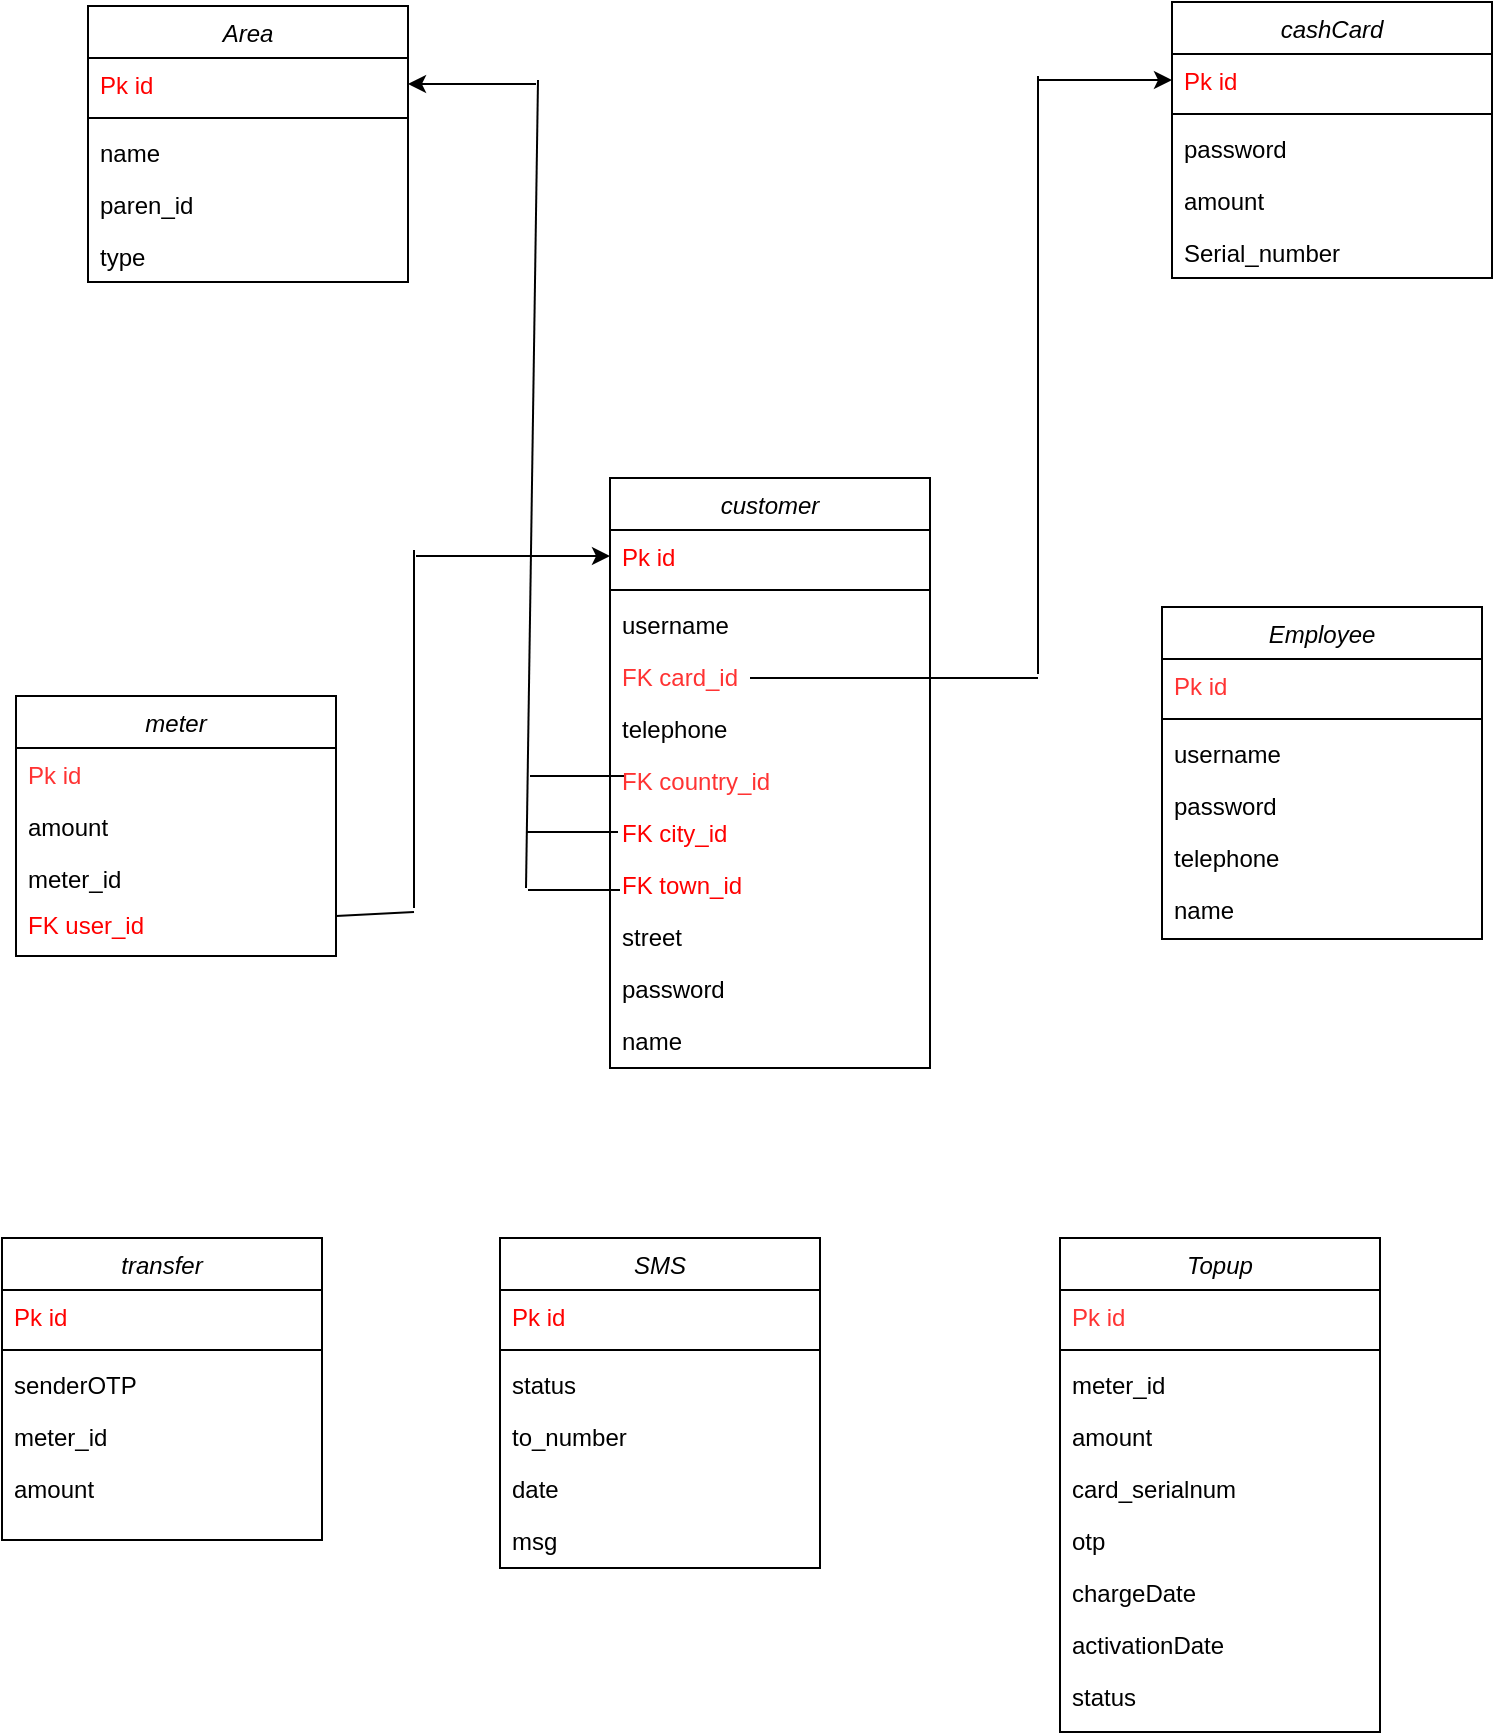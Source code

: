 <mxfile version="14.2.9" type="github">
  <diagram id="C5RBs43oDa-KdzZeNtuy" name="Page-1">
    <mxGraphModel dx="868" dy="393" grid="0" gridSize="10" guides="1" tooltips="1" connect="1" arrows="1" fold="1" page="1" pageScale="1" pageWidth="827" pageHeight="1169" math="0" shadow="0">
      <root>
        <mxCell id="WIyWlLk6GJQsqaUBKTNV-0" />
        <mxCell id="WIyWlLk6GJQsqaUBKTNV-1" parent="WIyWlLk6GJQsqaUBKTNV-0" />
        <mxCell id="7nV4E8yaG522N6IfIAVM-57" value="transfer" style="swimlane;fontStyle=2;align=center;verticalAlign=top;childLayout=stackLayout;horizontal=1;startSize=26;horizontalStack=0;resizeParent=1;resizeLast=0;collapsible=1;marginBottom=0;rounded=0;shadow=0;strokeWidth=1;" parent="WIyWlLk6GJQsqaUBKTNV-1" vertex="1">
          <mxGeometry x="36" y="666" width="160" height="151" as="geometry">
            <mxRectangle x="230" y="140" width="160" height="26" as="alternateBounds" />
          </mxGeometry>
        </mxCell>
        <mxCell id="7nV4E8yaG522N6IfIAVM-58" value="Pk id" style="text;align=left;verticalAlign=top;spacingLeft=4;spacingRight=4;overflow=hidden;rotatable=0;points=[[0,0.5],[1,0.5]];portConstraint=eastwest;fontColor=#FF0000;" parent="7nV4E8yaG522N6IfIAVM-57" vertex="1">
          <mxGeometry y="26" width="160" height="26" as="geometry" />
        </mxCell>
        <mxCell id="7nV4E8yaG522N6IfIAVM-59" value="" style="line;html=1;strokeWidth=1;align=left;verticalAlign=middle;spacingTop=-1;spacingLeft=3;spacingRight=3;rotatable=0;labelPosition=right;points=[];portConstraint=eastwest;" parent="7nV4E8yaG522N6IfIAVM-57" vertex="1">
          <mxGeometry y="52" width="160" height="8" as="geometry" />
        </mxCell>
        <mxCell id="7nV4E8yaG522N6IfIAVM-60" value="senderOTP" style="text;align=left;verticalAlign=top;spacingLeft=4;spacingRight=4;overflow=hidden;rotatable=0;points=[[0,0.5],[1,0.5]];portConstraint=eastwest;rounded=0;shadow=0;html=0;" parent="7nV4E8yaG522N6IfIAVM-57" vertex="1">
          <mxGeometry y="60" width="160" height="26" as="geometry" />
        </mxCell>
        <mxCell id="7nV4E8yaG522N6IfIAVM-61" value="meter_id" style="text;align=left;verticalAlign=top;spacingLeft=4;spacingRight=4;overflow=hidden;rotatable=0;points=[[0,0.5],[1,0.5]];portConstraint=eastwest;rounded=0;shadow=0;html=0;" parent="7nV4E8yaG522N6IfIAVM-57" vertex="1">
          <mxGeometry y="86" width="160" height="26" as="geometry" />
        </mxCell>
        <mxCell id="7nV4E8yaG522N6IfIAVM-62" value="amount" style="text;align=left;verticalAlign=top;spacingLeft=4;spacingRight=4;overflow=hidden;rotatable=0;points=[[0,0.5],[1,0.5]];portConstraint=eastwest;" parent="7nV4E8yaG522N6IfIAVM-57" vertex="1">
          <mxGeometry y="112" width="160" height="26" as="geometry" />
        </mxCell>
        <mxCell id="7nV4E8yaG522N6IfIAVM-40" value="SMS" style="swimlane;fontStyle=2;align=center;verticalAlign=top;childLayout=stackLayout;horizontal=1;startSize=26;horizontalStack=0;resizeParent=1;resizeLast=0;collapsible=1;marginBottom=0;rounded=0;shadow=0;strokeWidth=1;" parent="WIyWlLk6GJQsqaUBKTNV-1" vertex="1">
          <mxGeometry x="285" y="666" width="160" height="165" as="geometry">
            <mxRectangle x="230" y="140" width="160" height="26" as="alternateBounds" />
          </mxGeometry>
        </mxCell>
        <mxCell id="7nV4E8yaG522N6IfIAVM-41" value="Pk id" style="text;align=left;verticalAlign=top;spacingLeft=4;spacingRight=4;overflow=hidden;rotatable=0;points=[[0,0.5],[1,0.5]];portConstraint=eastwest;fontColor=#FF0000;" parent="7nV4E8yaG522N6IfIAVM-40" vertex="1">
          <mxGeometry y="26" width="160" height="26" as="geometry" />
        </mxCell>
        <mxCell id="7nV4E8yaG522N6IfIAVM-42" value="" style="line;html=1;strokeWidth=1;align=left;verticalAlign=middle;spacingTop=-1;spacingLeft=3;spacingRight=3;rotatable=0;labelPosition=right;points=[];portConstraint=eastwest;" parent="7nV4E8yaG522N6IfIAVM-40" vertex="1">
          <mxGeometry y="52" width="160" height="8" as="geometry" />
        </mxCell>
        <mxCell id="7nV4E8yaG522N6IfIAVM-43" value="status" style="text;align=left;verticalAlign=top;spacingLeft=4;spacingRight=4;overflow=hidden;rotatable=0;points=[[0,0.5],[1,0.5]];portConstraint=eastwest;rounded=0;shadow=0;html=0;" parent="7nV4E8yaG522N6IfIAVM-40" vertex="1">
          <mxGeometry y="60" width="160" height="26" as="geometry" />
        </mxCell>
        <mxCell id="7nV4E8yaG522N6IfIAVM-44" value="to_number" style="text;align=left;verticalAlign=top;spacingLeft=4;spacingRight=4;overflow=hidden;rotatable=0;points=[[0,0.5],[1,0.5]];portConstraint=eastwest;rounded=0;shadow=0;html=0;" parent="7nV4E8yaG522N6IfIAVM-40" vertex="1">
          <mxGeometry y="86" width="160" height="26" as="geometry" />
        </mxCell>
        <mxCell id="7nV4E8yaG522N6IfIAVM-45" value="date" style="text;align=left;verticalAlign=top;spacingLeft=4;spacingRight=4;overflow=hidden;rotatable=0;points=[[0,0.5],[1,0.5]];portConstraint=eastwest;" parent="7nV4E8yaG522N6IfIAVM-40" vertex="1">
          <mxGeometry y="112" width="160" height="26" as="geometry" />
        </mxCell>
        <mxCell id="7nV4E8yaG522N6IfIAVM-46" value="msg" style="text;align=left;verticalAlign=top;spacingLeft=4;spacingRight=4;overflow=hidden;rotatable=0;points=[[0,0.5],[1,0.5]];portConstraint=eastwest;" parent="7nV4E8yaG522N6IfIAVM-40" vertex="1">
          <mxGeometry y="138" width="160" height="26" as="geometry" />
        </mxCell>
        <mxCell id="7nV4E8yaG522N6IfIAVM-47" value="Topup" style="swimlane;fontStyle=2;align=center;verticalAlign=top;childLayout=stackLayout;horizontal=1;startSize=26;horizontalStack=0;resizeParent=1;resizeLast=0;collapsible=1;marginBottom=0;rounded=0;shadow=0;strokeWidth=1;" parent="WIyWlLk6GJQsqaUBKTNV-1" vertex="1">
          <mxGeometry x="565" y="666" width="160" height="247" as="geometry">
            <mxRectangle x="230" y="140" width="160" height="26" as="alternateBounds" />
          </mxGeometry>
        </mxCell>
        <mxCell id="7nV4E8yaG522N6IfIAVM-48" value="Pk id" style="text;align=left;verticalAlign=top;spacingLeft=4;spacingRight=4;overflow=hidden;rotatable=0;points=[[0,0.5],[1,0.5]];portConstraint=eastwest;fontColor=#FF3333;" parent="7nV4E8yaG522N6IfIAVM-47" vertex="1">
          <mxGeometry y="26" width="160" height="26" as="geometry" />
        </mxCell>
        <mxCell id="7nV4E8yaG522N6IfIAVM-49" value="" style="line;html=1;strokeWidth=1;align=left;verticalAlign=middle;spacingTop=-1;spacingLeft=3;spacingRight=3;rotatable=0;labelPosition=right;points=[];portConstraint=eastwest;" parent="7nV4E8yaG522N6IfIAVM-47" vertex="1">
          <mxGeometry y="52" width="160" height="8" as="geometry" />
        </mxCell>
        <mxCell id="7nV4E8yaG522N6IfIAVM-50" value="meter_id" style="text;align=left;verticalAlign=top;spacingLeft=4;spacingRight=4;overflow=hidden;rotatable=0;points=[[0,0.5],[1,0.5]];portConstraint=eastwest;rounded=0;shadow=0;html=0;" parent="7nV4E8yaG522N6IfIAVM-47" vertex="1">
          <mxGeometry y="60" width="160" height="26" as="geometry" />
        </mxCell>
        <mxCell id="7nV4E8yaG522N6IfIAVM-51" value="amount" style="text;align=left;verticalAlign=top;spacingLeft=4;spacingRight=4;overflow=hidden;rotatable=0;points=[[0,0.5],[1,0.5]];portConstraint=eastwest;rounded=0;shadow=0;html=0;" parent="7nV4E8yaG522N6IfIAVM-47" vertex="1">
          <mxGeometry y="86" width="160" height="26" as="geometry" />
        </mxCell>
        <mxCell id="7nV4E8yaG522N6IfIAVM-52" value="card_serialnum" style="text;align=left;verticalAlign=top;spacingLeft=4;spacingRight=4;overflow=hidden;rotatable=0;points=[[0,0.5],[1,0.5]];portConstraint=eastwest;" parent="7nV4E8yaG522N6IfIAVM-47" vertex="1">
          <mxGeometry y="112" width="160" height="26" as="geometry" />
        </mxCell>
        <mxCell id="7nV4E8yaG522N6IfIAVM-53" value="otp" style="text;align=left;verticalAlign=top;spacingLeft=4;spacingRight=4;overflow=hidden;rotatable=0;points=[[0,0.5],[1,0.5]];portConstraint=eastwest;" parent="7nV4E8yaG522N6IfIAVM-47" vertex="1">
          <mxGeometry y="138" width="160" height="26" as="geometry" />
        </mxCell>
        <mxCell id="7nV4E8yaG522N6IfIAVM-54" value="chargeDate" style="text;align=left;verticalAlign=top;spacingLeft=4;spacingRight=4;overflow=hidden;rotatable=0;points=[[0,0.5],[1,0.5]];portConstraint=eastwest;" parent="7nV4E8yaG522N6IfIAVM-47" vertex="1">
          <mxGeometry y="164" width="160" height="26" as="geometry" />
        </mxCell>
        <mxCell id="7nV4E8yaG522N6IfIAVM-67" value="activationDate" style="text;align=left;verticalAlign=top;spacingLeft=4;spacingRight=4;overflow=hidden;rotatable=0;points=[[0,0.5],[1,0.5]];portConstraint=eastwest;" parent="7nV4E8yaG522N6IfIAVM-47" vertex="1">
          <mxGeometry y="190" width="160" height="26" as="geometry" />
        </mxCell>
        <mxCell id="7nV4E8yaG522N6IfIAVM-68" value="status" style="text;align=left;verticalAlign=top;spacingLeft=4;spacingRight=4;overflow=hidden;rotatable=0;points=[[0,0.5],[1,0.5]];portConstraint=eastwest;" parent="7nV4E8yaG522N6IfIAVM-47" vertex="1">
          <mxGeometry y="216" width="160" height="26" as="geometry" />
        </mxCell>
        <mxCell id="7nV4E8yaG522N6IfIAVM-28" value="meter" style="swimlane;fontStyle=2;align=center;verticalAlign=top;childLayout=stackLayout;horizontal=1;startSize=26;horizontalStack=0;resizeParent=1;resizeLast=0;collapsible=1;marginBottom=0;rounded=0;shadow=0;strokeWidth=1;" parent="WIyWlLk6GJQsqaUBKTNV-1" vertex="1">
          <mxGeometry x="43" y="395" width="160" height="130" as="geometry">
            <mxRectangle x="230" y="140" width="160" height="26" as="alternateBounds" />
          </mxGeometry>
        </mxCell>
        <mxCell id="7nV4E8yaG522N6IfIAVM-29" value="Pk id" style="text;align=left;verticalAlign=top;spacingLeft=4;spacingRight=4;overflow=hidden;rotatable=0;points=[[0,0.5],[1,0.5]];portConstraint=eastwest;fontColor=#FF3333;" parent="7nV4E8yaG522N6IfIAVM-28" vertex="1">
          <mxGeometry y="26" width="160" height="26" as="geometry" />
        </mxCell>
        <mxCell id="oHxnqU8lxe4c-BCrIvXj-5" value="" style="endArrow=none;html=1;rounded=0;fontColor=#FF3333;" edge="1" parent="7nV4E8yaG522N6IfIAVM-28">
          <mxGeometry relative="1" as="geometry">
            <mxPoint x="257" y="40" as="sourcePoint" />
            <mxPoint x="304" y="40" as="targetPoint" />
          </mxGeometry>
        </mxCell>
        <mxCell id="7nV4E8yaG522N6IfIAVM-31" value="amount" style="text;align=left;verticalAlign=top;spacingLeft=4;spacingRight=4;overflow=hidden;rotatable=0;points=[[0,0.5],[1,0.5]];portConstraint=eastwest;rounded=0;shadow=0;html=0;" parent="7nV4E8yaG522N6IfIAVM-28" vertex="1">
          <mxGeometry y="52" width="160" height="26" as="geometry" />
        </mxCell>
        <mxCell id="7nV4E8yaG522N6IfIAVM-32" value="meter_id" style="text;align=left;verticalAlign=top;spacingLeft=4;spacingRight=4;overflow=hidden;rotatable=0;points=[[0,0.5],[1,0.5]];portConstraint=eastwest;rounded=0;shadow=0;html=0;" parent="7nV4E8yaG522N6IfIAVM-28" vertex="1">
          <mxGeometry y="78" width="160" height="26" as="geometry" />
        </mxCell>
        <mxCell id="7nV4E8yaG522N6IfIAVM-7" value="customer" style="swimlane;fontStyle=2;align=center;verticalAlign=top;childLayout=stackLayout;horizontal=1;startSize=26;horizontalStack=0;resizeParent=1;resizeLast=0;collapsible=1;marginBottom=0;rounded=0;shadow=0;strokeWidth=1;" parent="WIyWlLk6GJQsqaUBKTNV-1" vertex="1">
          <mxGeometry x="340" y="286" width="160" height="295" as="geometry">
            <mxRectangle x="230" y="140" width="160" height="26" as="alternateBounds" />
          </mxGeometry>
        </mxCell>
        <mxCell id="7nV4E8yaG522N6IfIAVM-8" value="Pk id" style="text;align=left;verticalAlign=top;spacingLeft=4;spacingRight=4;overflow=hidden;rotatable=0;points=[[0,0.5],[1,0.5]];portConstraint=eastwest;fontColor=#FF0000;" parent="7nV4E8yaG522N6IfIAVM-7" vertex="1">
          <mxGeometry y="26" width="160" height="26" as="geometry" />
        </mxCell>
        <mxCell id="7nV4E8yaG522N6IfIAVM-9" value="" style="line;html=1;strokeWidth=1;align=left;verticalAlign=middle;spacingTop=-1;spacingLeft=3;spacingRight=3;rotatable=0;labelPosition=right;points=[];portConstraint=eastwest;" parent="7nV4E8yaG522N6IfIAVM-7" vertex="1">
          <mxGeometry y="52" width="160" height="8" as="geometry" />
        </mxCell>
        <mxCell id="7nV4E8yaG522N6IfIAVM-10" value="username" style="text;align=left;verticalAlign=top;spacingLeft=4;spacingRight=4;overflow=hidden;rotatable=0;points=[[0,0.5],[1,0.5]];portConstraint=eastwest;rounded=0;shadow=0;html=0;" parent="7nV4E8yaG522N6IfIAVM-7" vertex="1">
          <mxGeometry y="60" width="160" height="26" as="geometry" />
        </mxCell>
        <mxCell id="7nV4E8yaG522N6IfIAVM-11" value="FK card_id" style="text;align=left;verticalAlign=top;spacingLeft=4;spacingRight=4;overflow=hidden;rotatable=0;points=[[0,0.5],[1,0.5]];portConstraint=eastwest;rounded=0;shadow=0;html=0;fontColor=#FF3333;" parent="7nV4E8yaG522N6IfIAVM-7" vertex="1">
          <mxGeometry y="86" width="160" height="26" as="geometry" />
        </mxCell>
        <mxCell id="oHxnqU8lxe4c-BCrIvXj-2" value="" style="endArrow=none;html=1;rounded=0;fontColor=#FF3333;" edge="1" parent="7nV4E8yaG522N6IfIAVM-7">
          <mxGeometry relative="1" as="geometry">
            <mxPoint x="70" y="100" as="sourcePoint" />
            <mxPoint x="214" y="100" as="targetPoint" />
          </mxGeometry>
        </mxCell>
        <mxCell id="7nV4E8yaG522N6IfIAVM-12" value="telephone" style="text;align=left;verticalAlign=top;spacingLeft=4;spacingRight=4;overflow=hidden;rotatable=0;points=[[0,0.5],[1,0.5]];portConstraint=eastwest;" parent="7nV4E8yaG522N6IfIAVM-7" vertex="1">
          <mxGeometry y="112" width="160" height="26" as="geometry" />
        </mxCell>
        <mxCell id="7nV4E8yaG522N6IfIAVM-14" value="FK country_id" style="text;align=left;verticalAlign=top;spacingLeft=4;spacingRight=4;overflow=hidden;rotatable=0;points=[[0,0.5],[1,0.5]];portConstraint=eastwest;fontColor=#FF3333;" parent="7nV4E8yaG522N6IfIAVM-7" vertex="1">
          <mxGeometry y="138" width="160" height="26" as="geometry" />
        </mxCell>
        <mxCell id="7nV4E8yaG522N6IfIAVM-15" value="FK city_id" style="text;align=left;verticalAlign=top;spacingLeft=4;spacingRight=4;overflow=hidden;rotatable=0;points=[[0,0.5],[1,0.5]];portConstraint=eastwest;fontColor=#FF0000;" parent="7nV4E8yaG522N6IfIAVM-7" vertex="1">
          <mxGeometry y="164" width="160" height="26" as="geometry" />
        </mxCell>
        <mxCell id="7nV4E8yaG522N6IfIAVM-17" value="FK town_id" style="text;align=left;verticalAlign=top;spacingLeft=4;spacingRight=4;overflow=hidden;rotatable=0;points=[[0,0.5],[1,0.5]];portConstraint=eastwest;fontColor=#FF0000;" parent="7nV4E8yaG522N6IfIAVM-7" vertex="1">
          <mxGeometry y="190" width="160" height="26" as="geometry" />
        </mxCell>
        <mxCell id="7nV4E8yaG522N6IfIAVM-18" value="street" style="text;align=left;verticalAlign=top;spacingLeft=4;spacingRight=4;overflow=hidden;rotatable=0;points=[[0,0.5],[1,0.5]];portConstraint=eastwest;" parent="7nV4E8yaG522N6IfIAVM-7" vertex="1">
          <mxGeometry y="216" width="160" height="26" as="geometry" />
        </mxCell>
        <mxCell id="7nV4E8yaG522N6IfIAVM-19" value="password" style="text;align=left;verticalAlign=top;spacingLeft=4;spacingRight=4;overflow=hidden;rotatable=0;points=[[0,0.5],[1,0.5]];portConstraint=eastwest;" parent="7nV4E8yaG522N6IfIAVM-7" vertex="1">
          <mxGeometry y="242" width="160" height="26" as="geometry" />
        </mxCell>
        <mxCell id="7nV4E8yaG522N6IfIAVM-20" value="name" style="text;align=left;verticalAlign=top;spacingLeft=4;spacingRight=4;overflow=hidden;rotatable=0;points=[[0,0.5],[1,0.5]];portConstraint=eastwest;" parent="7nV4E8yaG522N6IfIAVM-7" vertex="1">
          <mxGeometry y="268" width="160" height="26" as="geometry" />
        </mxCell>
        <mxCell id="7nV4E8yaG522N6IfIAVM-21" value="Employee" style="swimlane;fontStyle=2;align=center;verticalAlign=top;childLayout=stackLayout;horizontal=1;startSize=26;horizontalStack=0;resizeParent=1;resizeLast=0;collapsible=1;marginBottom=0;rounded=0;shadow=0;strokeWidth=1;" parent="WIyWlLk6GJQsqaUBKTNV-1" vertex="1">
          <mxGeometry x="616" y="350.5" width="160" height="166" as="geometry">
            <mxRectangle x="230" y="140" width="160" height="26" as="alternateBounds" />
          </mxGeometry>
        </mxCell>
        <mxCell id="7nV4E8yaG522N6IfIAVM-22" value="Pk id" style="text;align=left;verticalAlign=top;spacingLeft=4;spacingRight=4;overflow=hidden;rotatable=0;points=[[0,0.5],[1,0.5]];portConstraint=eastwest;fontColor=#FF3333;" parent="7nV4E8yaG522N6IfIAVM-21" vertex="1">
          <mxGeometry y="26" width="160" height="26" as="geometry" />
        </mxCell>
        <mxCell id="7nV4E8yaG522N6IfIAVM-23" value="" style="line;html=1;strokeWidth=1;align=left;verticalAlign=middle;spacingTop=-1;spacingLeft=3;spacingRight=3;rotatable=0;labelPosition=right;points=[];portConstraint=eastwest;" parent="7nV4E8yaG522N6IfIAVM-21" vertex="1">
          <mxGeometry y="52" width="160" height="8" as="geometry" />
        </mxCell>
        <mxCell id="7nV4E8yaG522N6IfIAVM-24" value="username" style="text;align=left;verticalAlign=top;spacingLeft=4;spacingRight=4;overflow=hidden;rotatable=0;points=[[0,0.5],[1,0.5]];portConstraint=eastwest;rounded=0;shadow=0;html=0;" parent="7nV4E8yaG522N6IfIAVM-21" vertex="1">
          <mxGeometry y="60" width="160" height="26" as="geometry" />
        </mxCell>
        <mxCell id="7nV4E8yaG522N6IfIAVM-25" value="password" style="text;align=left;verticalAlign=top;spacingLeft=4;spacingRight=4;overflow=hidden;rotatable=0;points=[[0,0.5],[1,0.5]];portConstraint=eastwest;rounded=0;shadow=0;html=0;" parent="7nV4E8yaG522N6IfIAVM-21" vertex="1">
          <mxGeometry y="86" width="160" height="26" as="geometry" />
        </mxCell>
        <mxCell id="7nV4E8yaG522N6IfIAVM-26" value="telephone" style="text;align=left;verticalAlign=top;spacingLeft=4;spacingRight=4;overflow=hidden;rotatable=0;points=[[0,0.5],[1,0.5]];portConstraint=eastwest;" parent="7nV4E8yaG522N6IfIAVM-21" vertex="1">
          <mxGeometry y="112" width="160" height="26" as="geometry" />
        </mxCell>
        <mxCell id="7nV4E8yaG522N6IfIAVM-27" value="name" style="text;align=left;verticalAlign=top;spacingLeft=4;spacingRight=4;overflow=hidden;rotatable=0;points=[[0,0.5],[1,0.5]];portConstraint=eastwest;" parent="7nV4E8yaG522N6IfIAVM-21" vertex="1">
          <mxGeometry y="138" width="160" height="26" as="geometry" />
        </mxCell>
        <mxCell id="7nV4E8yaG522N6IfIAVM-1" value="cashCard" style="swimlane;fontStyle=2;align=center;verticalAlign=top;childLayout=stackLayout;horizontal=1;startSize=26;horizontalStack=0;resizeParent=1;resizeLast=0;collapsible=1;marginBottom=0;rounded=0;shadow=0;strokeWidth=1;" parent="WIyWlLk6GJQsqaUBKTNV-1" vertex="1">
          <mxGeometry x="621" y="48" width="160" height="138" as="geometry">
            <mxRectangle x="230" y="140" width="160" height="26" as="alternateBounds" />
          </mxGeometry>
        </mxCell>
        <mxCell id="7nV4E8yaG522N6IfIAVM-2" value="Pk id" style="text;align=left;verticalAlign=top;spacingLeft=4;spacingRight=4;overflow=hidden;rotatable=0;points=[[0,0.5],[1,0.5]];portConstraint=eastwest;shadow=1;fontColor=#FF0000;" parent="7nV4E8yaG522N6IfIAVM-1" vertex="1">
          <mxGeometry y="26" width="160" height="26" as="geometry" />
        </mxCell>
        <mxCell id="7nV4E8yaG522N6IfIAVM-3" value="" style="line;html=1;strokeWidth=1;align=left;verticalAlign=middle;spacingTop=-1;spacingLeft=3;spacingRight=3;rotatable=0;labelPosition=right;points=[];portConstraint=eastwest;" parent="7nV4E8yaG522N6IfIAVM-1" vertex="1">
          <mxGeometry y="52" width="160" height="8" as="geometry" />
        </mxCell>
        <mxCell id="7nV4E8yaG522N6IfIAVM-4" value="password" style="text;align=left;verticalAlign=top;spacingLeft=4;spacingRight=4;overflow=hidden;rotatable=0;points=[[0,0.5],[1,0.5]];portConstraint=eastwest;rounded=0;shadow=1;html=0;" parent="7nV4E8yaG522N6IfIAVM-1" vertex="1">
          <mxGeometry y="60" width="160" height="26" as="geometry" />
        </mxCell>
        <mxCell id="7nV4E8yaG522N6IfIAVM-5" value="amount" style="text;align=left;verticalAlign=top;spacingLeft=4;spacingRight=4;overflow=hidden;rotatable=0;points=[[0,0.5],[1,0.5]];portConstraint=eastwest;rounded=0;shadow=0;html=0;" parent="7nV4E8yaG522N6IfIAVM-1" vertex="1">
          <mxGeometry y="86" width="160" height="26" as="geometry" />
        </mxCell>
        <mxCell id="7nV4E8yaG522N6IfIAVM-6" value="Serial_number" style="text;align=left;verticalAlign=top;spacingLeft=4;spacingRight=4;overflow=hidden;rotatable=0;points=[[0,0.5],[1,0.5]];portConstraint=eastwest;" parent="7nV4E8yaG522N6IfIAVM-1" vertex="1">
          <mxGeometry y="112" width="160" height="26" as="geometry" />
        </mxCell>
        <mxCell id="zkfFHV4jXpPFQw0GAbJ--0" value="Area" style="swimlane;fontStyle=2;align=center;verticalAlign=top;childLayout=stackLayout;horizontal=1;startSize=26;horizontalStack=0;resizeParent=1;resizeLast=0;collapsible=1;marginBottom=0;rounded=0;shadow=0;strokeWidth=1;" parent="WIyWlLk6GJQsqaUBKTNV-1" vertex="1">
          <mxGeometry x="79" y="50" width="160" height="138" as="geometry">
            <mxRectangle x="230" y="140" width="160" height="26" as="alternateBounds" />
          </mxGeometry>
        </mxCell>
        <mxCell id="zkfFHV4jXpPFQw0GAbJ--1" value="Pk id" style="text;align=left;verticalAlign=top;spacingLeft=4;spacingRight=4;overflow=hidden;rotatable=0;points=[[0,0.5],[1,0.5]];portConstraint=eastwest;fontColor=#FF0000;" parent="zkfFHV4jXpPFQw0GAbJ--0" vertex="1">
          <mxGeometry y="26" width="160" height="26" as="geometry" />
        </mxCell>
        <mxCell id="zkfFHV4jXpPFQw0GAbJ--4" value="" style="line;html=1;strokeWidth=1;align=left;verticalAlign=middle;spacingTop=-1;spacingLeft=3;spacingRight=3;rotatable=0;labelPosition=right;points=[];portConstraint=eastwest;" parent="zkfFHV4jXpPFQw0GAbJ--0" vertex="1">
          <mxGeometry y="52" width="160" height="8" as="geometry" />
        </mxCell>
        <mxCell id="zkfFHV4jXpPFQw0GAbJ--2" value="name" style="text;align=left;verticalAlign=top;spacingLeft=4;spacingRight=4;overflow=hidden;rotatable=0;points=[[0,0.5],[1,0.5]];portConstraint=eastwest;rounded=0;shadow=0;html=0;" parent="zkfFHV4jXpPFQw0GAbJ--0" vertex="1">
          <mxGeometry y="60" width="160" height="26" as="geometry" />
        </mxCell>
        <mxCell id="zkfFHV4jXpPFQw0GAbJ--3" value="paren_id" style="text;align=left;verticalAlign=top;spacingLeft=4;spacingRight=4;overflow=hidden;rotatable=0;points=[[0,0.5],[1,0.5]];portConstraint=eastwest;rounded=0;shadow=0;html=0;" parent="zkfFHV4jXpPFQw0GAbJ--0" vertex="1">
          <mxGeometry y="86" width="160" height="26" as="geometry" />
        </mxCell>
        <mxCell id="zkfFHV4jXpPFQw0GAbJ--5" value="type" style="text;align=left;verticalAlign=top;spacingLeft=4;spacingRight=4;overflow=hidden;rotatable=0;points=[[0,0.5],[1,0.5]];portConstraint=eastwest;" parent="zkfFHV4jXpPFQw0GAbJ--0" vertex="1">
          <mxGeometry y="112" width="160" height="26" as="geometry" />
        </mxCell>
        <mxCell id="oHxnqU8lxe4c-BCrIvXj-1" value="FK user_id" style="text;align=left;verticalAlign=top;spacingLeft=4;spacingRight=4;overflow=hidden;rotatable=0;points=[[0,0.5],[1,0.5]];portConstraint=eastwest;fontColor=#FF0000;" vertex="1" parent="WIyWlLk6GJQsqaUBKTNV-1">
          <mxGeometry x="43" y="496" width="160" height="26" as="geometry" />
        </mxCell>
        <mxCell id="oHxnqU8lxe4c-BCrIvXj-3" value="" style="endArrow=none;html=1;rounded=0;fontColor=#FF3333;" edge="1" parent="WIyWlLk6GJQsqaUBKTNV-1">
          <mxGeometry relative="1" as="geometry">
            <mxPoint x="554" y="384" as="sourcePoint" />
            <mxPoint x="554" y="85" as="targetPoint" />
          </mxGeometry>
        </mxCell>
        <mxCell id="oHxnqU8lxe4c-BCrIvXj-4" value="" style="endArrow=classic;html=1;fontColor=#FF3333;entryX=0;entryY=0.5;entryDx=0;entryDy=0;" edge="1" parent="WIyWlLk6GJQsqaUBKTNV-1" target="7nV4E8yaG522N6IfIAVM-2">
          <mxGeometry width="50" height="50" relative="1" as="geometry">
            <mxPoint x="554" y="87" as="sourcePoint" />
            <mxPoint x="585" y="75" as="targetPoint" />
          </mxGeometry>
        </mxCell>
        <mxCell id="oHxnqU8lxe4c-BCrIvXj-6" value="" style="endArrow=none;html=1;rounded=0;fontColor=#FF3333;" edge="1" parent="WIyWlLk6GJQsqaUBKTNV-1">
          <mxGeometry relative="1" as="geometry">
            <mxPoint x="299" y="492" as="sourcePoint" />
            <mxPoint x="345" y="492" as="targetPoint" />
          </mxGeometry>
        </mxCell>
        <mxCell id="oHxnqU8lxe4c-BCrIvXj-7" value="" style="endArrow=none;html=1;rounded=0;fontColor=#FF3333;" edge="1" parent="WIyWlLk6GJQsqaUBKTNV-1">
          <mxGeometry relative="1" as="geometry">
            <mxPoint x="298" y="463" as="sourcePoint" />
            <mxPoint x="344" y="463" as="targetPoint" />
          </mxGeometry>
        </mxCell>
        <mxCell id="oHxnqU8lxe4c-BCrIvXj-8" value="" style="endArrow=none;html=1;rounded=0;fontColor=#FF3333;" edge="1" parent="WIyWlLk6GJQsqaUBKTNV-1">
          <mxGeometry relative="1" as="geometry">
            <mxPoint x="304" y="87" as="sourcePoint" />
            <mxPoint x="298" y="491" as="targetPoint" />
          </mxGeometry>
        </mxCell>
        <mxCell id="oHxnqU8lxe4c-BCrIvXj-9" value="" style="endArrow=classic;html=1;fontColor=#FF3333;entryX=1;entryY=0.5;entryDx=0;entryDy=0;" edge="1" parent="WIyWlLk6GJQsqaUBKTNV-1" target="zkfFHV4jXpPFQw0GAbJ--1">
          <mxGeometry width="50" height="50" relative="1" as="geometry">
            <mxPoint x="303" y="89" as="sourcePoint" />
            <mxPoint x="300" y="77" as="targetPoint" />
          </mxGeometry>
        </mxCell>
        <mxCell id="oHxnqU8lxe4c-BCrIvXj-10" value="" style="endArrow=none;html=1;fontColor=#FF0000;" edge="1" parent="WIyWlLk6GJQsqaUBKTNV-1" source="oHxnqU8lxe4c-BCrIvXj-1">
          <mxGeometry width="50" height="50" relative="1" as="geometry">
            <mxPoint x="171" y="553" as="sourcePoint" />
            <mxPoint x="242" y="503" as="targetPoint" />
          </mxGeometry>
        </mxCell>
        <mxCell id="oHxnqU8lxe4c-BCrIvXj-11" value="" style="endArrow=none;html=1;fontColor=#FF0000;" edge="1" parent="WIyWlLk6GJQsqaUBKTNV-1">
          <mxGeometry width="50" height="50" relative="1" as="geometry">
            <mxPoint x="242" y="501" as="sourcePoint" />
            <mxPoint x="242" y="322" as="targetPoint" />
          </mxGeometry>
        </mxCell>
        <mxCell id="oHxnqU8lxe4c-BCrIvXj-12" value="" style="endArrow=classic;html=1;fontColor=#FF0000;entryX=0;entryY=0.5;entryDx=0;entryDy=0;" edge="1" parent="WIyWlLk6GJQsqaUBKTNV-1" target="7nV4E8yaG522N6IfIAVM-8">
          <mxGeometry width="50" height="50" relative="1" as="geometry">
            <mxPoint x="243" y="325" as="sourcePoint" />
            <mxPoint x="286" y="306" as="targetPoint" />
          </mxGeometry>
        </mxCell>
      </root>
    </mxGraphModel>
  </diagram>
</mxfile>
